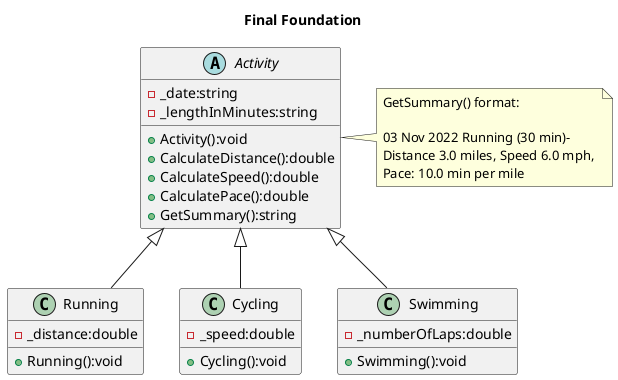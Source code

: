 @startuml final foundation

title Final Foundation

abstract class Activity
{
    -_date:string
    -_lengthInMinutes:string

    +Activity():void
    +CalculateDistance():double
    +CalculateSpeed():double
    +CalculatePace():double
    +GetSummary():string
}

note right of Activity : GetSummary() format: \n\n03 Nov 2022 Running (30 min)- \nDistance 3.0 miles, Speed 6.0 mph, \nPace: 10.0 min per mile

class Running
{
    -_distance:double

    +Running():void
}

class Cycling
{
    -_speed:double

    +Cycling():void
}

class Swimming
{
    -_numberOfLaps:double

    +Swimming():void
}

Activity <|-- Running
Activity <|-- Cycling
Activity <|-- Swimming

@enduml